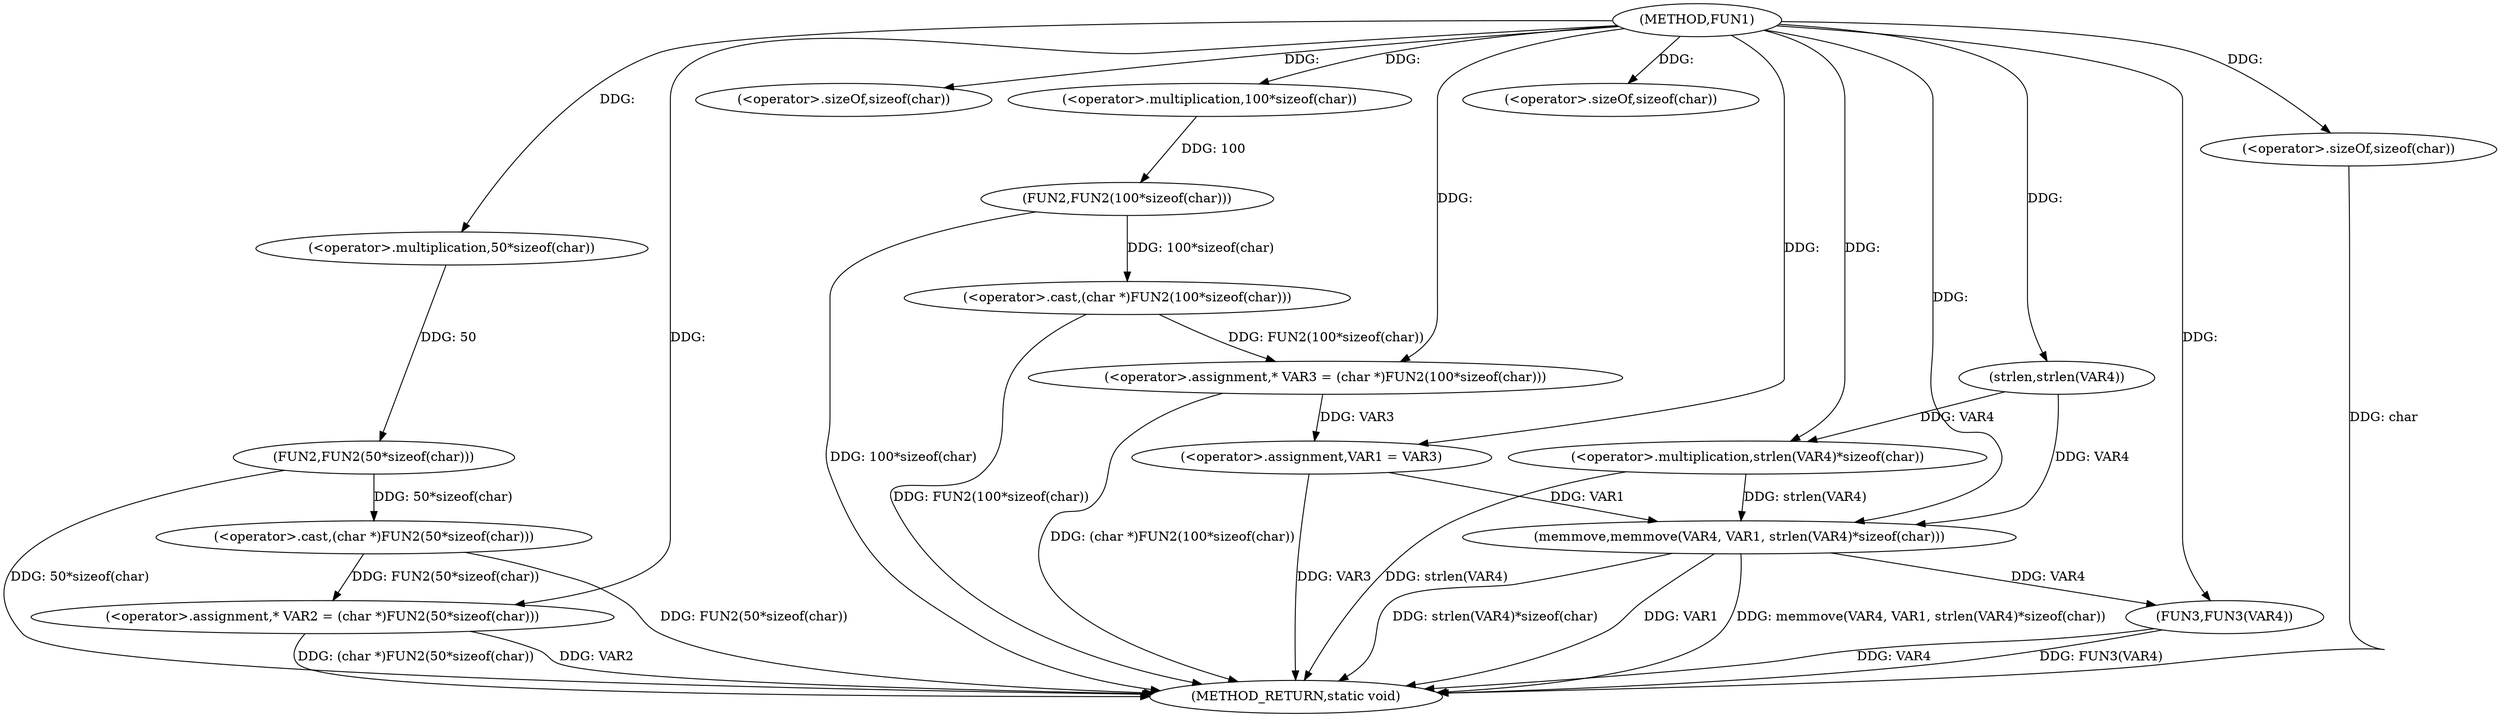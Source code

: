 digraph FUN1 {  
"1000100" [label = "(METHOD,FUN1)" ]
"1000138" [label = "(METHOD_RETURN,static void)" ]
"1000104" [label = "(<operator>.assignment,* VAR2 = (char *)FUN2(50*sizeof(char)))" ]
"1000106" [label = "(<operator>.cast,(char *)FUN2(50*sizeof(char)))" ]
"1000108" [label = "(FUN2,FUN2(50*sizeof(char)))" ]
"1000109" [label = "(<operator>.multiplication,50*sizeof(char))" ]
"1000111" [label = "(<operator>.sizeOf,sizeof(char))" ]
"1000114" [label = "(<operator>.assignment,* VAR3 = (char *)FUN2(100*sizeof(char)))" ]
"1000116" [label = "(<operator>.cast,(char *)FUN2(100*sizeof(char)))" ]
"1000118" [label = "(FUN2,FUN2(100*sizeof(char)))" ]
"1000119" [label = "(<operator>.multiplication,100*sizeof(char))" ]
"1000121" [label = "(<operator>.sizeOf,sizeof(char))" ]
"1000123" [label = "(<operator>.assignment,VAR1 = VAR3)" ]
"1000128" [label = "(memmove,memmove(VAR4, VAR1, strlen(VAR4)*sizeof(char)))" ]
"1000131" [label = "(<operator>.multiplication,strlen(VAR4)*sizeof(char))" ]
"1000132" [label = "(strlen,strlen(VAR4))" ]
"1000134" [label = "(<operator>.sizeOf,sizeof(char))" ]
"1000136" [label = "(FUN3,FUN3(VAR4))" ]
  "1000128" -> "1000138"  [ label = "DDG: VAR1"] 
  "1000123" -> "1000138"  [ label = "DDG: VAR3"] 
  "1000106" -> "1000138"  [ label = "DDG: FUN2(50*sizeof(char))"] 
  "1000104" -> "1000138"  [ label = "DDG: VAR2"] 
  "1000116" -> "1000138"  [ label = "DDG: FUN2(100*sizeof(char))"] 
  "1000134" -> "1000138"  [ label = "DDG: char"] 
  "1000136" -> "1000138"  [ label = "DDG: FUN3(VAR4)"] 
  "1000128" -> "1000138"  [ label = "DDG: memmove(VAR4, VAR1, strlen(VAR4)*sizeof(char))"] 
  "1000118" -> "1000138"  [ label = "DDG: 100*sizeof(char)"] 
  "1000114" -> "1000138"  [ label = "DDG: (char *)FUN2(100*sizeof(char))"] 
  "1000128" -> "1000138"  [ label = "DDG: strlen(VAR4)*sizeof(char)"] 
  "1000131" -> "1000138"  [ label = "DDG: strlen(VAR4)"] 
  "1000136" -> "1000138"  [ label = "DDG: VAR4"] 
  "1000104" -> "1000138"  [ label = "DDG: (char *)FUN2(50*sizeof(char))"] 
  "1000108" -> "1000138"  [ label = "DDG: 50*sizeof(char)"] 
  "1000106" -> "1000104"  [ label = "DDG: FUN2(50*sizeof(char))"] 
  "1000100" -> "1000104"  [ label = "DDG: "] 
  "1000108" -> "1000106"  [ label = "DDG: 50*sizeof(char)"] 
  "1000109" -> "1000108"  [ label = "DDG: 50"] 
  "1000100" -> "1000109"  [ label = "DDG: "] 
  "1000100" -> "1000111"  [ label = "DDG: "] 
  "1000116" -> "1000114"  [ label = "DDG: FUN2(100*sizeof(char))"] 
  "1000100" -> "1000114"  [ label = "DDG: "] 
  "1000118" -> "1000116"  [ label = "DDG: 100*sizeof(char)"] 
  "1000119" -> "1000118"  [ label = "DDG: 100"] 
  "1000100" -> "1000119"  [ label = "DDG: "] 
  "1000100" -> "1000121"  [ label = "DDG: "] 
  "1000114" -> "1000123"  [ label = "DDG: VAR3"] 
  "1000100" -> "1000123"  [ label = "DDG: "] 
  "1000132" -> "1000128"  [ label = "DDG: VAR4"] 
  "1000100" -> "1000128"  [ label = "DDG: "] 
  "1000123" -> "1000128"  [ label = "DDG: VAR1"] 
  "1000131" -> "1000128"  [ label = "DDG: strlen(VAR4)"] 
  "1000132" -> "1000131"  [ label = "DDG: VAR4"] 
  "1000100" -> "1000132"  [ label = "DDG: "] 
  "1000100" -> "1000131"  [ label = "DDG: "] 
  "1000100" -> "1000134"  [ label = "DDG: "] 
  "1000128" -> "1000136"  [ label = "DDG: VAR4"] 
  "1000100" -> "1000136"  [ label = "DDG: "] 
}
